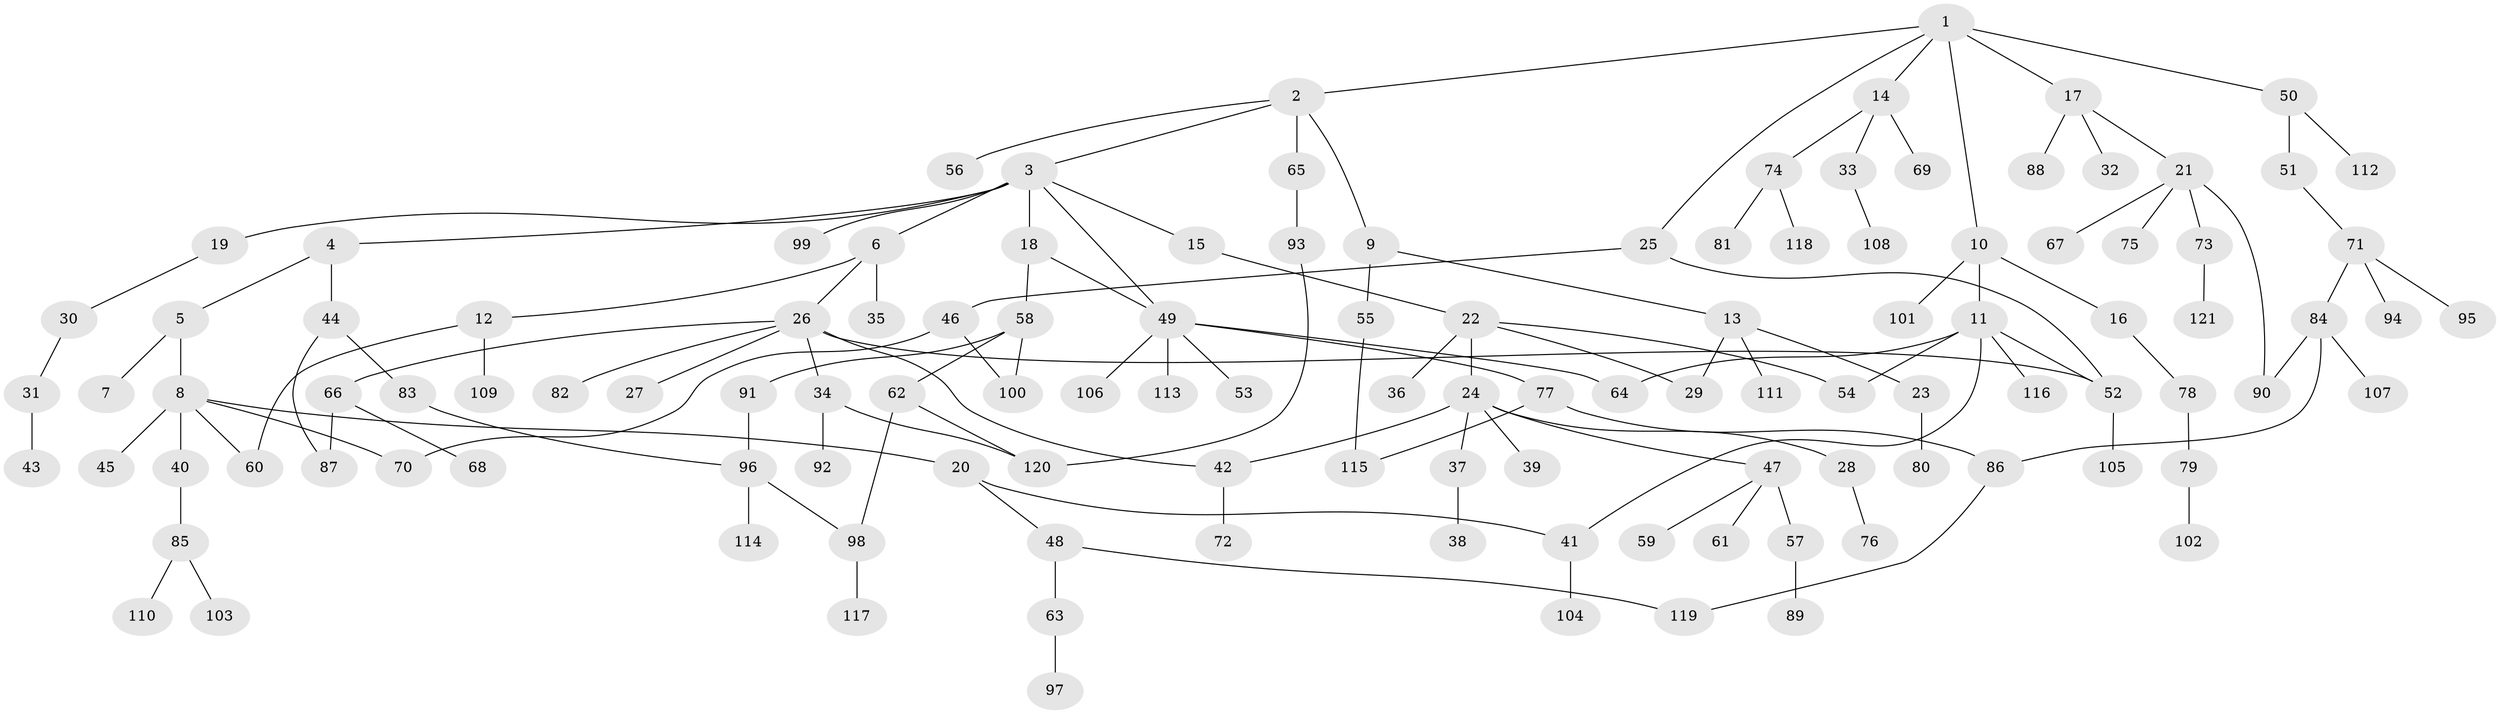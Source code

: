 // Generated by graph-tools (version 1.1) at 2025/41/03/09/25 04:41:28]
// undirected, 121 vertices, 140 edges
graph export_dot {
graph [start="1"]
  node [color=gray90,style=filled];
  1;
  2;
  3;
  4;
  5;
  6;
  7;
  8;
  9;
  10;
  11;
  12;
  13;
  14;
  15;
  16;
  17;
  18;
  19;
  20;
  21;
  22;
  23;
  24;
  25;
  26;
  27;
  28;
  29;
  30;
  31;
  32;
  33;
  34;
  35;
  36;
  37;
  38;
  39;
  40;
  41;
  42;
  43;
  44;
  45;
  46;
  47;
  48;
  49;
  50;
  51;
  52;
  53;
  54;
  55;
  56;
  57;
  58;
  59;
  60;
  61;
  62;
  63;
  64;
  65;
  66;
  67;
  68;
  69;
  70;
  71;
  72;
  73;
  74;
  75;
  76;
  77;
  78;
  79;
  80;
  81;
  82;
  83;
  84;
  85;
  86;
  87;
  88;
  89;
  90;
  91;
  92;
  93;
  94;
  95;
  96;
  97;
  98;
  99;
  100;
  101;
  102;
  103;
  104;
  105;
  106;
  107;
  108;
  109;
  110;
  111;
  112;
  113;
  114;
  115;
  116;
  117;
  118;
  119;
  120;
  121;
  1 -- 2;
  1 -- 10;
  1 -- 14;
  1 -- 17;
  1 -- 25;
  1 -- 50;
  2 -- 3;
  2 -- 9;
  2 -- 56;
  2 -- 65;
  3 -- 4;
  3 -- 6;
  3 -- 15;
  3 -- 18;
  3 -- 19;
  3 -- 49;
  3 -- 99;
  4 -- 5;
  4 -- 44;
  5 -- 7;
  5 -- 8;
  6 -- 12;
  6 -- 26;
  6 -- 35;
  8 -- 20;
  8 -- 40;
  8 -- 45;
  8 -- 60;
  8 -- 70;
  9 -- 13;
  9 -- 55;
  10 -- 11;
  10 -- 16;
  10 -- 101;
  11 -- 52;
  11 -- 54;
  11 -- 64;
  11 -- 116;
  11 -- 41;
  12 -- 109;
  12 -- 60;
  13 -- 23;
  13 -- 29;
  13 -- 111;
  14 -- 33;
  14 -- 69;
  14 -- 74;
  15 -- 22;
  16 -- 78;
  17 -- 21;
  17 -- 32;
  17 -- 88;
  18 -- 58;
  18 -- 49;
  19 -- 30;
  20 -- 41;
  20 -- 48;
  21 -- 67;
  21 -- 73;
  21 -- 75;
  21 -- 90;
  22 -- 24;
  22 -- 36;
  22 -- 54;
  22 -- 29;
  23 -- 80;
  24 -- 28;
  24 -- 37;
  24 -- 39;
  24 -- 47;
  24 -- 42;
  25 -- 46;
  25 -- 52;
  26 -- 27;
  26 -- 34;
  26 -- 42;
  26 -- 66;
  26 -- 82;
  26 -- 52;
  28 -- 76;
  30 -- 31;
  31 -- 43;
  33 -- 108;
  34 -- 92;
  34 -- 120;
  37 -- 38;
  40 -- 85;
  41 -- 104;
  42 -- 72;
  44 -- 83;
  44 -- 87;
  46 -- 100;
  46 -- 70;
  47 -- 57;
  47 -- 59;
  47 -- 61;
  48 -- 63;
  48 -- 119;
  49 -- 53;
  49 -- 77;
  49 -- 106;
  49 -- 113;
  49 -- 64;
  50 -- 51;
  50 -- 112;
  51 -- 71;
  52 -- 105;
  55 -- 115;
  57 -- 89;
  58 -- 62;
  58 -- 91;
  58 -- 100;
  62 -- 98;
  62 -- 120;
  63 -- 97;
  65 -- 93;
  66 -- 68;
  66 -- 87;
  71 -- 84;
  71 -- 94;
  71 -- 95;
  73 -- 121;
  74 -- 81;
  74 -- 118;
  77 -- 86;
  77 -- 115;
  78 -- 79;
  79 -- 102;
  83 -- 96;
  84 -- 90;
  84 -- 107;
  84 -- 86;
  85 -- 103;
  85 -- 110;
  86 -- 119;
  91 -- 96;
  93 -- 120;
  96 -- 114;
  96 -- 98;
  98 -- 117;
}

